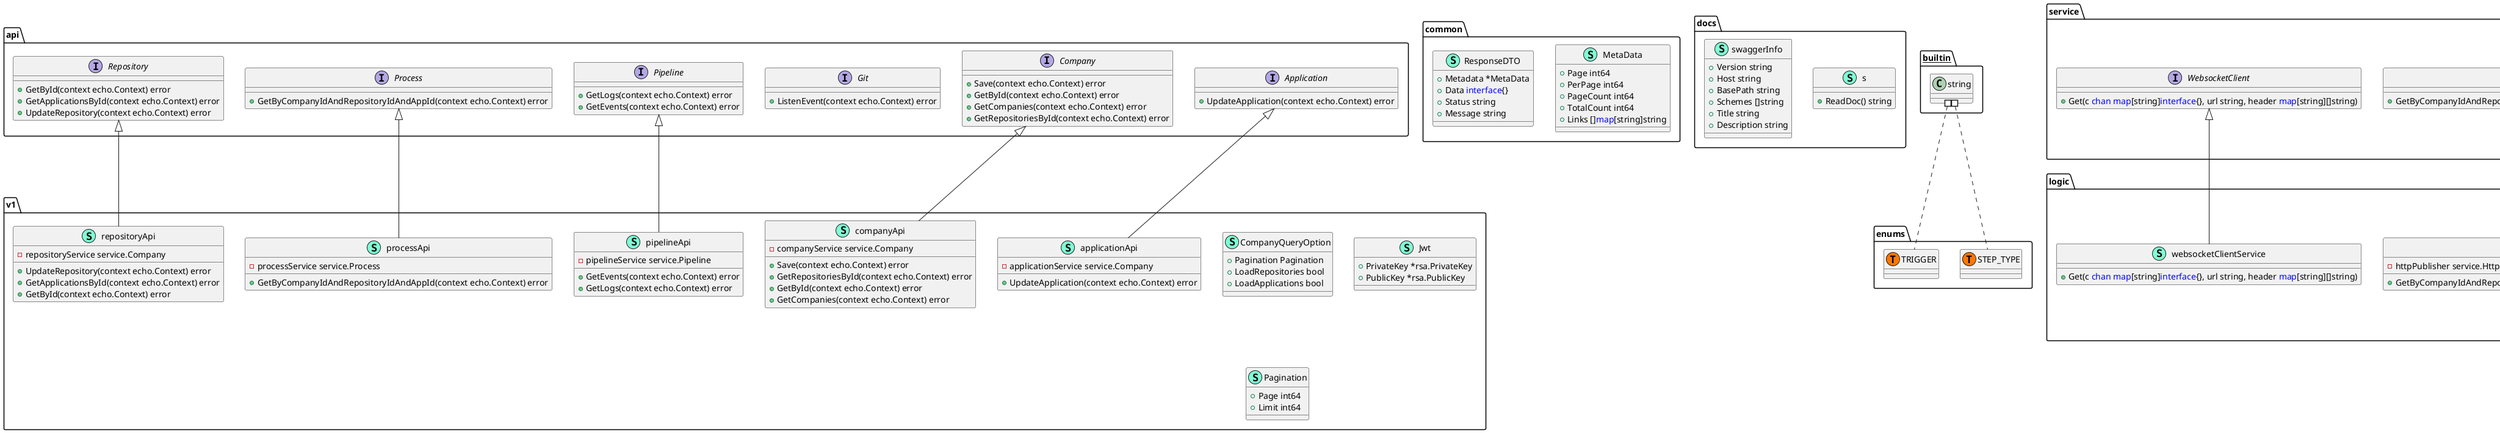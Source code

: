 @startuml
namespace api {
    interface Application  {
        + UpdateApplication(context echo.Context) error

    }
    interface Company  {
        + Save(context echo.Context) error
        + GetById(context echo.Context) error
        + GetCompanies(context echo.Context) error
        + GetRepositoriesById(context echo.Context) error

    }
    interface Git  {
        + ListenEvent(context echo.Context) error

    }
    interface Pipeline  {
        + GetLogs(context echo.Context) error
        + GetEvents(context echo.Context) error

    }
    interface Process  {
        + GetByCompanyIdAndRepositoryIdAndAppId(context echo.Context) error

    }
    interface Repository  {
        + GetById(context echo.Context) error
        + GetApplicationsById(context echo.Context) error
        + UpdateRepository(context echo.Context) error

    }
}


namespace common {
    class MetaData << (S,Aquamarine) >> {
        + Page int64
        + PerPage int64
        + PageCount int64
        + TotalCount int64
        + Links []<font color=blue>map</font>[string]string

    }
    class ResponseDTO << (S,Aquamarine) >> {
        + Metadata *MetaData
        + Data <font color=blue>interface</font>{}
        + Status string
        + Message string

    }
}


namespace docs {
    class s << (S,Aquamarine) >> {
        + ReadDoc() string

    }
    class swaggerInfo << (S,Aquamarine) >> {
        + Version string
        + Host string
        + BasePath string
        + Schemes []string
        + Title string
        + Description string

    }
}


namespace enums {
    class enums.STEP_TYPE << (T, #FF7700) >>  {
    }
    class enums.TRIGGER << (T, #FF7700) >>  {
    }
}


namespace logic {
    class companyService << (S,Aquamarine) >> {
        - httpPublisher service.HttpClient

        + UpdateApplication(id string, repoId string, payload <font color=blue>interface</font>{}, option v1.CompanyQueryOption) (int, <font color=blue>interface</font>{})
        + UpdateRepository(company <font color=blue>interface</font>{}, option v1.CompanyQueryOption) (int, <font color=blue>interface</font>{})
        + GetApplicationsByCompanyId(id string, option v1.CompanyQueryOption) (int, <font color=blue>interface</font>{})
        + GetRepositoryByRepositoryId(id string) (int, <font color=blue>interface</font>{})
        + Store(company <font color=blue>interface</font>{}) (int, <font color=blue>interface</font>{})
        + GetRepositoriesById(id string, option v1.CompanyQueryOption) (int, <font color=blue>interface</font>{})
        + GetCompanies(option v1.CompanyQueryOption) (int, <font color=blue>interface</font>{})
        + GetCompaniesById(headers <font color=blue>map</font>[string]string, id string, option v1.CompanyQueryOption) (int, <font color=blue>interface</font>{})

    }
    class httpClientService << (S,Aquamarine) >> {
        + Get(url string, header <font color=blue>map</font>[string]string) (int, []byte, error)
        + Post(url string, header <font color=blue>map</font>[string]string, body []byte) (int, error)

    }
    class jwtService << (S,Aquamarine) >> {
        + Jwt v1.Jwt

        + GenerateToken(duration int64, data <font color=blue>interface</font>{}) (string, error)
        + ValidateToken(tokenString string) (bool, *jwt.Token)

    }
    class pipelineService << (S,Aquamarine) >> {
        - httpClient service.HttpClient
        - websocketClient service.WebsocketClient

        + ReadEventsByProcessId(c <font color=blue>chan</font> <font color=blue>map</font>[string]<font color=blue>interface</font>{}, processId string) 
        + GetByProcessId(processId string, option v1.CompanyQueryOption) (int, <font color=blue>interface</font>{})

    }
    class processService << (S,Aquamarine) >> {
        - httpPublisher service.HttpClient

        + GetByCompanyIdAndRepositoryIdAndAppName(companyId string, repositoryId string, appId string) (int, <font color=blue>interface</font>{})

    }
    class websocketClientService << (S,Aquamarine) >> {
        + Get(c <font color=blue>chan</font> <font color=blue>map</font>[string]<font color=blue>interface</font>{}, url string, header <font color=blue>map</font>[string][]string) 

    }
}

"service.Company" <|-- "logic.companyService"
"service.HttpClient" <|-- "logic.httpClientService"
"service.Jwt" <|-- "logic.jwtService"
"service.Pipeline" <|-- "logic.pipelineService"
"service.Process" <|-- "logic.processService"
"service.WebsocketClient" <|-- "logic.websocketClientService"

namespace service {
    interface Company  {
        + GetCompaniesById(headers <font color=blue>map</font>[string]string, id string, option v1.CompanyQueryOption) (int, <font color=blue>interface</font>{})
        + GetCompanies(option v1.CompanyQueryOption) (int, <font color=blue>interface</font>{})
        + GetRepositoriesById(id string, option v1.CompanyQueryOption) (int, <font color=blue>interface</font>{})
        + Store(company <font color=blue>interface</font>{}) (int, <font color=blue>interface</font>{})
        + GetRepositoryByRepositoryId(id string) (int, <font color=blue>interface</font>{})
        + GetApplicationsByCompanyId(id string, option v1.CompanyQueryOption) (int, <font color=blue>interface</font>{})
        + UpdateRepository(company <font color=blue>interface</font>{}, option v1.CompanyQueryOption) (int, <font color=blue>interface</font>{})
        + UpdateApplication(id string, repoId string, payload <font color=blue>interface</font>{}, option v1.CompanyQueryOption) (int, <font color=blue>interface</font>{})

    }
    interface HttpClient  {
        + Get(url string, header <font color=blue>map</font>[string]string) (int, []byte, error)
        + Post(url string, header <font color=blue>map</font>[string]string, body []byte) (int, error)

    }
    interface Jwt  {
        + GenerateToken(duration int64, data <font color=blue>interface</font>{}) (string, error)
        + ValidateToken(tokenString string) (bool, *jwt.Token)

    }
    interface Pipeline  {
        + GetByProcessId(processId string, option v1.CompanyQueryOption) (int, <font color=blue>interface</font>{})
        + ReadEventsByProcessId(c <font color=blue>chan</font> <font color=blue>map</font>[string]<font color=blue>interface</font>{}, processId string) 

    }
    interface Process  {
        + GetByCompanyIdAndRepositoryIdAndAppName(companyId string, repositoryId string, appId string) (int, <font color=blue>interface</font>{})

    }
    interface WebsocketClient  {
        + Get(c <font color=blue>chan</font> <font color=blue>map</font>[string]<font color=blue>interface</font>{}, url string, header <font color=blue>map</font>[string][]string) 

    }
}


namespace v1 {
    class CompanyQueryOption << (S,Aquamarine) >> {
        + Pagination Pagination
        + LoadRepositories bool
        + LoadApplications bool

    }
    class Jwt << (S,Aquamarine) >> {
        + PrivateKey *rsa.PrivateKey
        + PublicKey *rsa.PublicKey

    }
    class Pagination << (S,Aquamarine) >> {
        + Page int64
        + Limit int64

    }
    class applicationApi << (S,Aquamarine) >> {
        - applicationService service.Company

        + UpdateApplication(context echo.Context) error

    }
    class companyApi << (S,Aquamarine) >> {
        - companyService service.Company

        + Save(context echo.Context) error
        + GetRepositoriesById(context echo.Context) error
        + GetById(context echo.Context) error
        + GetCompanies(context echo.Context) error

    }
    class pipelineApi << (S,Aquamarine) >> {
        - pipelineService service.Pipeline

        + GetEvents(context echo.Context) error
        + GetLogs(context echo.Context) error

    }
    class processApi << (S,Aquamarine) >> {
        - processService service.Process

        + GetByCompanyIdAndRepositoryIdAndAppId(context echo.Context) error

    }
    class repositoryApi << (S,Aquamarine) >> {
        - repositoryService service.Company

        + UpdateRepository(context echo.Context) error
        + GetApplicationsById(context echo.Context) error
        + GetById(context echo.Context) error

    }
}

"api.Application" <|-- "v1.applicationApi"
"api.Company" <|-- "v1.companyApi"
"api.Pipeline" <|-- "v1.pipelineApi"
"api.Process" <|-- "v1.processApi"
"api.Repository" <|-- "v1.repositoryApi"

"__builtin__.string" #.. "enums.STEP_TYPE"
"__builtin__.string" #.. "enums.TRIGGER"
@enduml
